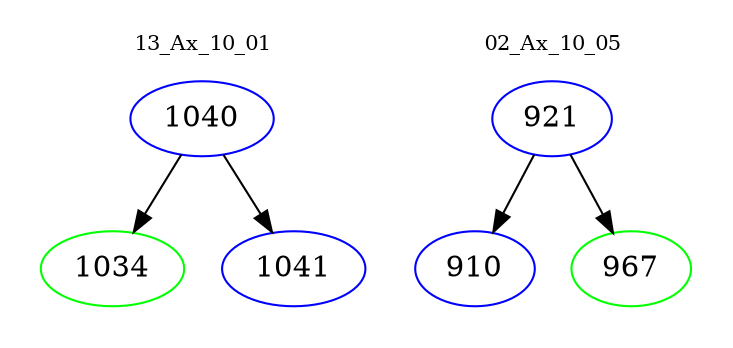 digraph{
subgraph cluster_0 {
color = white
label = "13_Ax_10_01";
fontsize=10;
T0_1040 [label="1040", color="blue"]
T0_1040 -> T0_1034 [color="black"]
T0_1034 [label="1034", color="green"]
T0_1040 -> T0_1041 [color="black"]
T0_1041 [label="1041", color="blue"]
}
subgraph cluster_1 {
color = white
label = "02_Ax_10_05";
fontsize=10;
T1_921 [label="921", color="blue"]
T1_921 -> T1_910 [color="black"]
T1_910 [label="910", color="blue"]
T1_921 -> T1_967 [color="black"]
T1_967 [label="967", color="green"]
}
}
